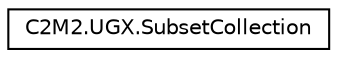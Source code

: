 digraph "Graphical Class Hierarchy"
{
 // LATEX_PDF_SIZE
  edge [fontname="Helvetica",fontsize="10",labelfontname="Helvetica",labelfontsize="10"];
  node [fontname="Helvetica",fontsize="10",shape=record];
  rankdir="LR";
  Node0 [label="C2M2.UGX.SubsetCollection",height=0.2,width=0.4,color="black", fillcolor="white", style="filled",URL="$d8/d92/class_c2_m2_1_1_u_g_x_1_1_subset_collection.html",tooltip="Wrapper class for subset information"];
}
